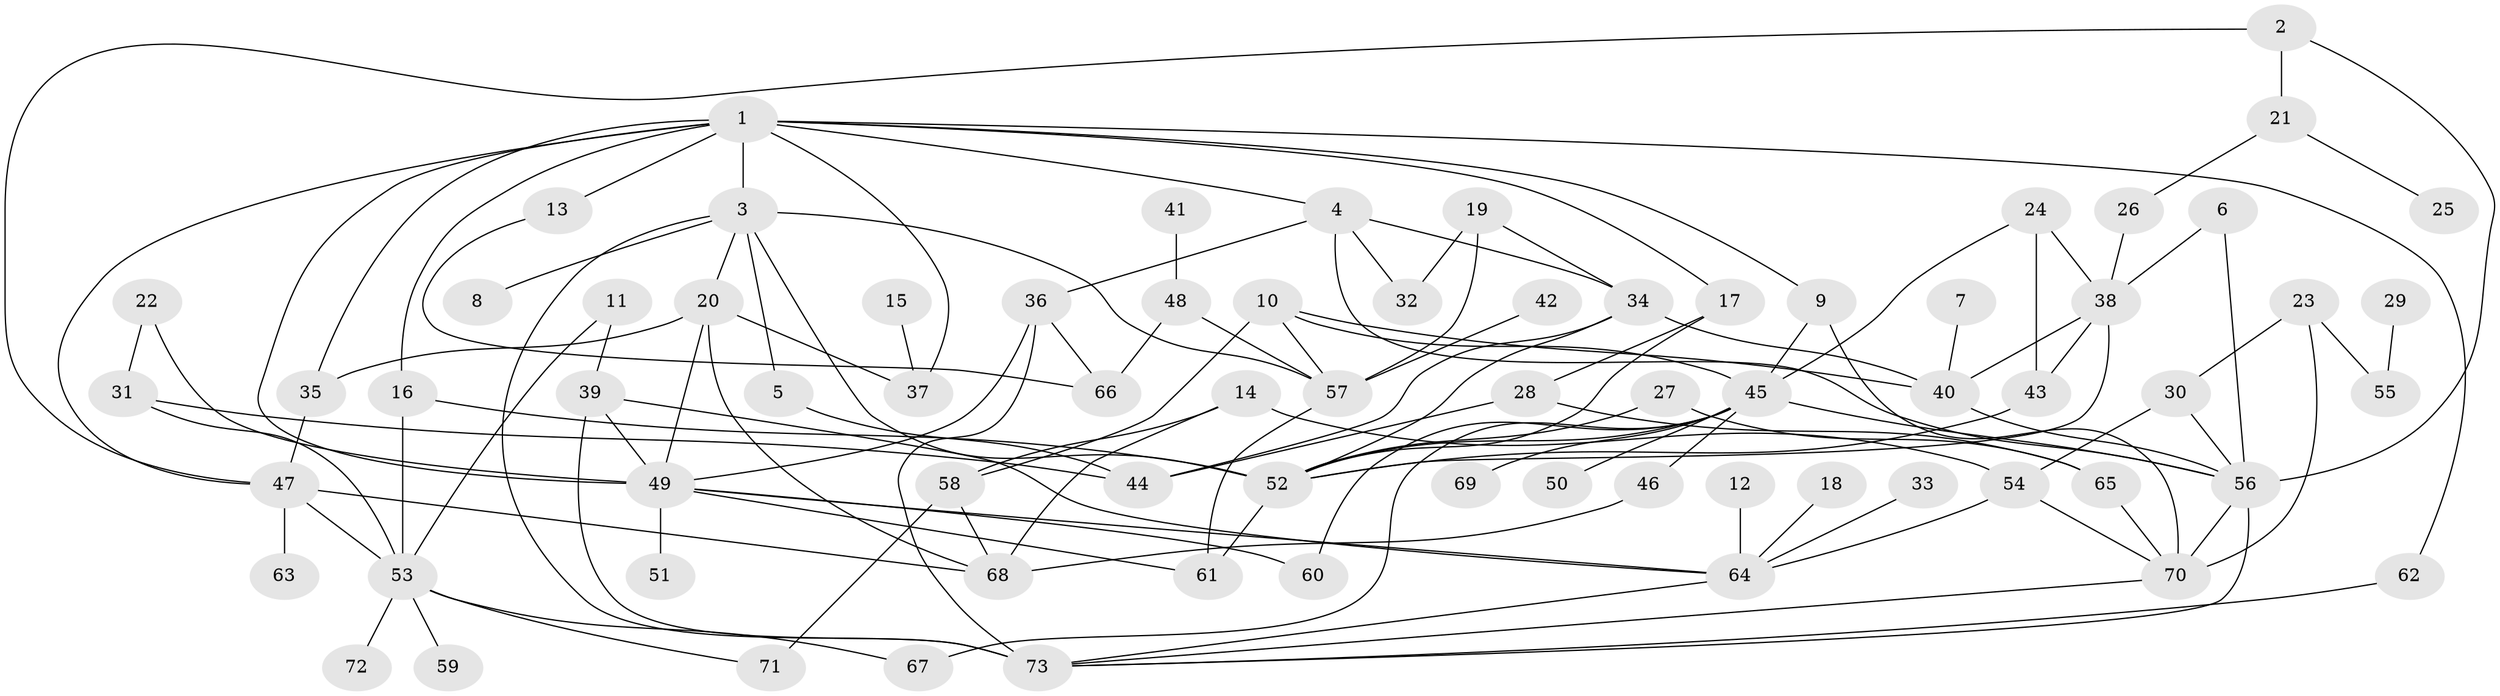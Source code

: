 // original degree distribution, {3: 0.2191780821917808, 8: 0.00684931506849315, 4: 0.1232876712328767, 5: 0.08904109589041095, 2: 0.3219178082191781, 6: 0.0410958904109589, 1: 0.1917808219178082, 7: 0.00684931506849315}
// Generated by graph-tools (version 1.1) at 2025/49/03/09/25 03:49:16]
// undirected, 73 vertices, 125 edges
graph export_dot {
graph [start="1"]
  node [color=gray90,style=filled];
  1;
  2;
  3;
  4;
  5;
  6;
  7;
  8;
  9;
  10;
  11;
  12;
  13;
  14;
  15;
  16;
  17;
  18;
  19;
  20;
  21;
  22;
  23;
  24;
  25;
  26;
  27;
  28;
  29;
  30;
  31;
  32;
  33;
  34;
  35;
  36;
  37;
  38;
  39;
  40;
  41;
  42;
  43;
  44;
  45;
  46;
  47;
  48;
  49;
  50;
  51;
  52;
  53;
  54;
  55;
  56;
  57;
  58;
  59;
  60;
  61;
  62;
  63;
  64;
  65;
  66;
  67;
  68;
  69;
  70;
  71;
  72;
  73;
  1 -- 3 [weight=1.0];
  1 -- 4 [weight=1.0];
  1 -- 9 [weight=1.0];
  1 -- 13 [weight=1.0];
  1 -- 16 [weight=1.0];
  1 -- 17 [weight=1.0];
  1 -- 35 [weight=1.0];
  1 -- 37 [weight=1.0];
  1 -- 47 [weight=1.0];
  1 -- 49 [weight=1.0];
  1 -- 62 [weight=1.0];
  2 -- 21 [weight=1.0];
  2 -- 47 [weight=1.0];
  2 -- 56 [weight=1.0];
  3 -- 5 [weight=1.0];
  3 -- 8 [weight=1.0];
  3 -- 20 [weight=1.0];
  3 -- 52 [weight=1.0];
  3 -- 57 [weight=1.0];
  3 -- 73 [weight=1.0];
  4 -- 32 [weight=1.0];
  4 -- 34 [weight=1.0];
  4 -- 36 [weight=1.0];
  4 -- 56 [weight=1.0];
  5 -- 44 [weight=1.0];
  6 -- 38 [weight=1.0];
  6 -- 56 [weight=1.0];
  7 -- 40 [weight=1.0];
  9 -- 45 [weight=1.0];
  9 -- 70 [weight=1.0];
  10 -- 40 [weight=1.0];
  10 -- 45 [weight=1.0];
  10 -- 57 [weight=1.0];
  10 -- 58 [weight=1.0];
  11 -- 39 [weight=1.0];
  11 -- 53 [weight=1.0];
  12 -- 64 [weight=1.0];
  13 -- 66 [weight=1.0];
  14 -- 54 [weight=1.0];
  14 -- 58 [weight=1.0];
  14 -- 68 [weight=1.0];
  15 -- 37 [weight=1.0];
  16 -- 52 [weight=1.0];
  16 -- 53 [weight=1.0];
  17 -- 28 [weight=1.0];
  17 -- 52 [weight=1.0];
  18 -- 64 [weight=1.0];
  19 -- 32 [weight=1.0];
  19 -- 34 [weight=1.0];
  19 -- 57 [weight=1.0];
  20 -- 35 [weight=1.0];
  20 -- 37 [weight=1.0];
  20 -- 49 [weight=1.0];
  20 -- 68 [weight=1.0];
  21 -- 25 [weight=1.0];
  21 -- 26 [weight=1.0];
  22 -- 31 [weight=1.0];
  22 -- 49 [weight=1.0];
  23 -- 30 [weight=1.0];
  23 -- 55 [weight=1.0];
  23 -- 70 [weight=1.0];
  24 -- 38 [weight=1.0];
  24 -- 43 [weight=1.0];
  24 -- 45 [weight=1.0];
  26 -- 38 [weight=1.0];
  27 -- 52 [weight=1.0];
  27 -- 65 [weight=1.0];
  28 -- 44 [weight=1.0];
  28 -- 65 [weight=1.0];
  29 -- 55 [weight=1.0];
  30 -- 54 [weight=1.0];
  30 -- 56 [weight=1.0];
  31 -- 44 [weight=1.0];
  31 -- 53 [weight=1.0];
  33 -- 64 [weight=1.0];
  34 -- 40 [weight=1.0];
  34 -- 44 [weight=1.0];
  34 -- 52 [weight=1.0];
  35 -- 47 [weight=1.0];
  36 -- 49 [weight=1.0];
  36 -- 66 [weight=1.0];
  36 -- 73 [weight=2.0];
  38 -- 40 [weight=1.0];
  38 -- 43 [weight=1.0];
  38 -- 52 [weight=1.0];
  39 -- 49 [weight=1.0];
  39 -- 64 [weight=1.0];
  39 -- 73 [weight=1.0];
  40 -- 56 [weight=1.0];
  41 -- 48 [weight=2.0];
  42 -- 57 [weight=1.0];
  43 -- 52 [weight=1.0];
  45 -- 46 [weight=1.0];
  45 -- 50 [weight=1.0];
  45 -- 52 [weight=1.0];
  45 -- 56 [weight=1.0];
  45 -- 60 [weight=1.0];
  45 -- 67 [weight=1.0];
  45 -- 69 [weight=1.0];
  46 -- 68 [weight=1.0];
  47 -- 53 [weight=1.0];
  47 -- 63 [weight=1.0];
  47 -- 68 [weight=1.0];
  48 -- 57 [weight=2.0];
  48 -- 66 [weight=1.0];
  49 -- 51 [weight=1.0];
  49 -- 60 [weight=1.0];
  49 -- 61 [weight=1.0];
  49 -- 64 [weight=1.0];
  52 -- 61 [weight=1.0];
  53 -- 59 [weight=1.0];
  53 -- 67 [weight=1.0];
  53 -- 71 [weight=1.0];
  53 -- 72 [weight=1.0];
  54 -- 64 [weight=1.0];
  54 -- 70 [weight=1.0];
  56 -- 70 [weight=2.0];
  56 -- 73 [weight=1.0];
  57 -- 61 [weight=1.0];
  58 -- 68 [weight=1.0];
  58 -- 71 [weight=1.0];
  62 -- 73 [weight=1.0];
  64 -- 73 [weight=1.0];
  65 -- 70 [weight=1.0];
  70 -- 73 [weight=1.0];
}
